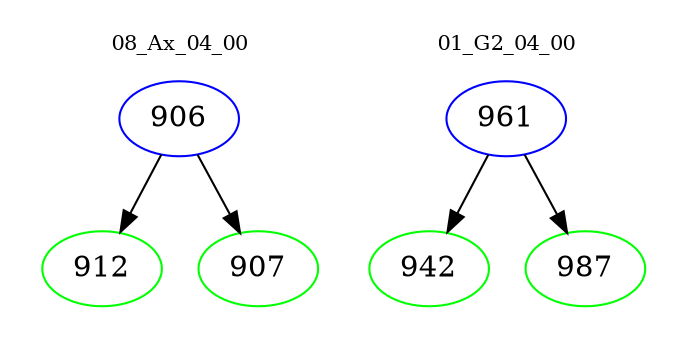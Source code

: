 digraph{
subgraph cluster_0 {
color = white
label = "08_Ax_04_00";
fontsize=10;
T0_906 [label="906", color="blue"]
T0_906 -> T0_912 [color="black"]
T0_912 [label="912", color="green"]
T0_906 -> T0_907 [color="black"]
T0_907 [label="907", color="green"]
}
subgraph cluster_1 {
color = white
label = "01_G2_04_00";
fontsize=10;
T1_961 [label="961", color="blue"]
T1_961 -> T1_942 [color="black"]
T1_942 [label="942", color="green"]
T1_961 -> T1_987 [color="black"]
T1_987 [label="987", color="green"]
}
}
